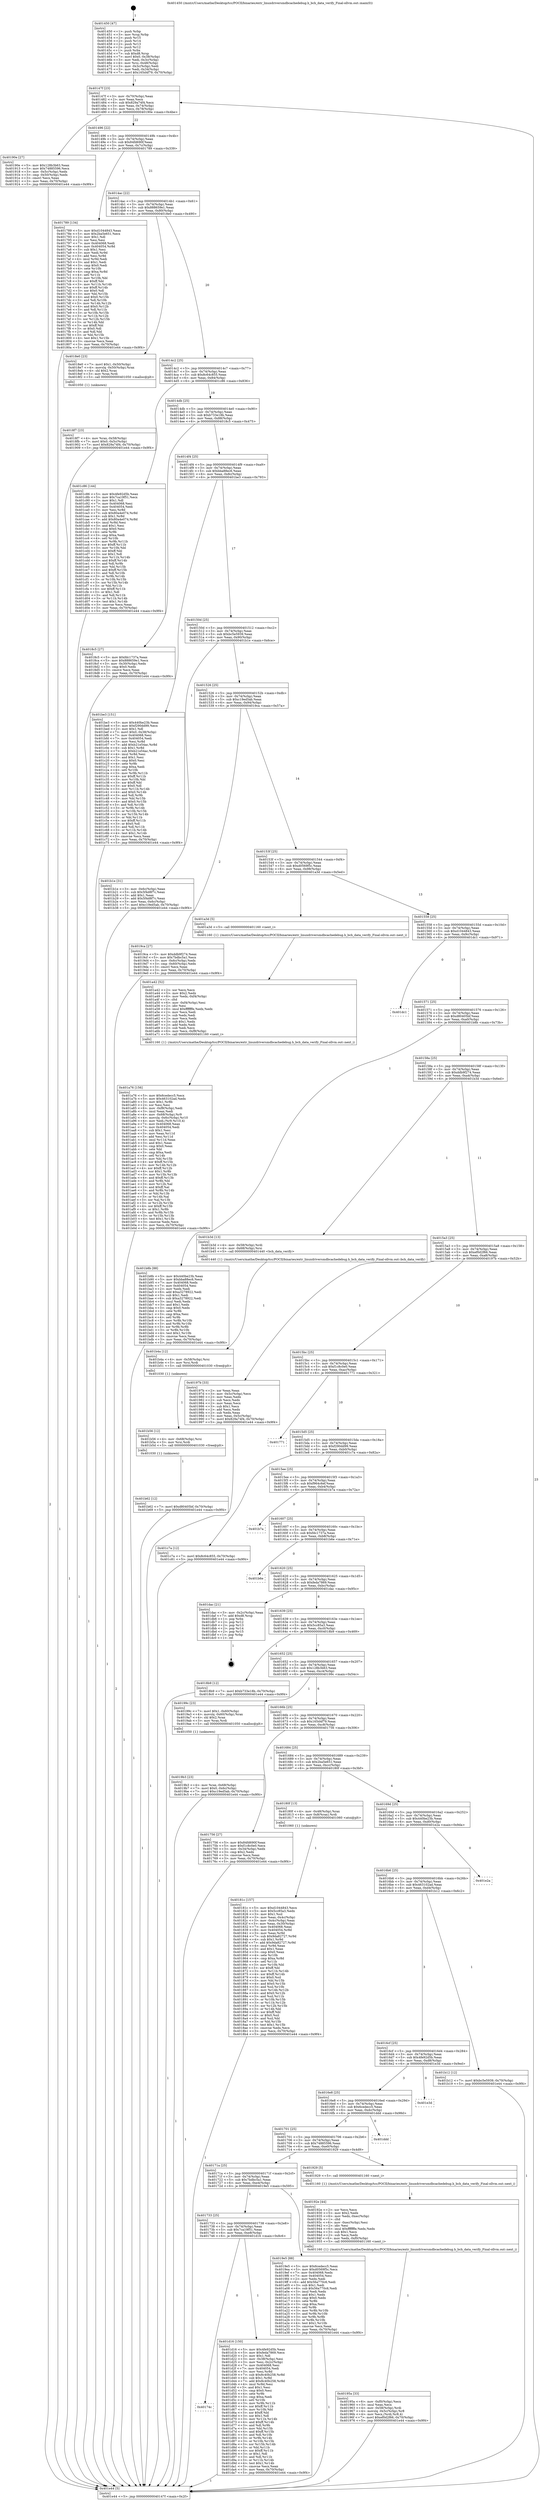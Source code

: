 digraph "0x401450" {
  label = "0x401450 (/mnt/c/Users/mathe/Desktop/tcc/POCII/binaries/extr_linuxdriversmdbcachedebug.h_bch_data_verify_Final-ollvm.out::main(0))"
  labelloc = "t"
  node[shape=record]

  Entry [label="",width=0.3,height=0.3,shape=circle,fillcolor=black,style=filled]
  "0x40147f" [label="{
     0x40147f [23]\l
     | [instrs]\l
     &nbsp;&nbsp;0x40147f \<+3\>: mov -0x70(%rbp),%eax\l
     &nbsp;&nbsp;0x401482 \<+2\>: mov %eax,%ecx\l
     &nbsp;&nbsp;0x401484 \<+6\>: sub $0x829a74f4,%ecx\l
     &nbsp;&nbsp;0x40148a \<+3\>: mov %eax,-0x74(%rbp)\l
     &nbsp;&nbsp;0x40148d \<+3\>: mov %ecx,-0x78(%rbp)\l
     &nbsp;&nbsp;0x401490 \<+6\>: je 000000000040190e \<main+0x4be\>\l
  }"]
  "0x40190e" [label="{
     0x40190e [27]\l
     | [instrs]\l
     &nbsp;&nbsp;0x40190e \<+5\>: mov $0x128b3b63,%eax\l
     &nbsp;&nbsp;0x401913 \<+5\>: mov $0x74885596,%ecx\l
     &nbsp;&nbsp;0x401918 \<+3\>: mov -0x5c(%rbp),%edx\l
     &nbsp;&nbsp;0x40191b \<+3\>: cmp -0x50(%rbp),%edx\l
     &nbsp;&nbsp;0x40191e \<+3\>: cmovl %ecx,%eax\l
     &nbsp;&nbsp;0x401921 \<+3\>: mov %eax,-0x70(%rbp)\l
     &nbsp;&nbsp;0x401924 \<+5\>: jmp 0000000000401e44 \<main+0x9f4\>\l
  }"]
  "0x401496" [label="{
     0x401496 [22]\l
     | [instrs]\l
     &nbsp;&nbsp;0x401496 \<+5\>: jmp 000000000040149b \<main+0x4b\>\l
     &nbsp;&nbsp;0x40149b \<+3\>: mov -0x74(%rbp),%eax\l
     &nbsp;&nbsp;0x40149e \<+5\>: sub $0x84fd690f,%eax\l
     &nbsp;&nbsp;0x4014a3 \<+3\>: mov %eax,-0x7c(%rbp)\l
     &nbsp;&nbsp;0x4014a6 \<+6\>: je 0000000000401789 \<main+0x339\>\l
  }"]
  Exit [label="",width=0.3,height=0.3,shape=circle,fillcolor=black,style=filled,peripheries=2]
  "0x401789" [label="{
     0x401789 [134]\l
     | [instrs]\l
     &nbsp;&nbsp;0x401789 \<+5\>: mov $0xd1044843,%eax\l
     &nbsp;&nbsp;0x40178e \<+5\>: mov $0x2ba5e651,%ecx\l
     &nbsp;&nbsp;0x401793 \<+2\>: mov $0x1,%dl\l
     &nbsp;&nbsp;0x401795 \<+2\>: xor %esi,%esi\l
     &nbsp;&nbsp;0x401797 \<+7\>: mov 0x404068,%edi\l
     &nbsp;&nbsp;0x40179e \<+8\>: mov 0x404054,%r8d\l
     &nbsp;&nbsp;0x4017a6 \<+3\>: sub $0x1,%esi\l
     &nbsp;&nbsp;0x4017a9 \<+3\>: mov %edi,%r9d\l
     &nbsp;&nbsp;0x4017ac \<+3\>: add %esi,%r9d\l
     &nbsp;&nbsp;0x4017af \<+4\>: imul %r9d,%edi\l
     &nbsp;&nbsp;0x4017b3 \<+3\>: and $0x1,%edi\l
     &nbsp;&nbsp;0x4017b6 \<+3\>: cmp $0x0,%edi\l
     &nbsp;&nbsp;0x4017b9 \<+4\>: sete %r10b\l
     &nbsp;&nbsp;0x4017bd \<+4\>: cmp $0xa,%r8d\l
     &nbsp;&nbsp;0x4017c1 \<+4\>: setl %r11b\l
     &nbsp;&nbsp;0x4017c5 \<+3\>: mov %r10b,%bl\l
     &nbsp;&nbsp;0x4017c8 \<+3\>: xor $0xff,%bl\l
     &nbsp;&nbsp;0x4017cb \<+3\>: mov %r11b,%r14b\l
     &nbsp;&nbsp;0x4017ce \<+4\>: xor $0xff,%r14b\l
     &nbsp;&nbsp;0x4017d2 \<+3\>: xor $0x0,%dl\l
     &nbsp;&nbsp;0x4017d5 \<+3\>: mov %bl,%r15b\l
     &nbsp;&nbsp;0x4017d8 \<+4\>: and $0x0,%r15b\l
     &nbsp;&nbsp;0x4017dc \<+3\>: and %dl,%r10b\l
     &nbsp;&nbsp;0x4017df \<+3\>: mov %r14b,%r12b\l
     &nbsp;&nbsp;0x4017e2 \<+4\>: and $0x0,%r12b\l
     &nbsp;&nbsp;0x4017e6 \<+3\>: and %dl,%r11b\l
     &nbsp;&nbsp;0x4017e9 \<+3\>: or %r10b,%r15b\l
     &nbsp;&nbsp;0x4017ec \<+3\>: or %r11b,%r12b\l
     &nbsp;&nbsp;0x4017ef \<+3\>: xor %r12b,%r15b\l
     &nbsp;&nbsp;0x4017f2 \<+3\>: or %r14b,%bl\l
     &nbsp;&nbsp;0x4017f5 \<+3\>: xor $0xff,%bl\l
     &nbsp;&nbsp;0x4017f8 \<+3\>: or $0x0,%dl\l
     &nbsp;&nbsp;0x4017fb \<+2\>: and %dl,%bl\l
     &nbsp;&nbsp;0x4017fd \<+3\>: or %bl,%r15b\l
     &nbsp;&nbsp;0x401800 \<+4\>: test $0x1,%r15b\l
     &nbsp;&nbsp;0x401804 \<+3\>: cmovne %ecx,%eax\l
     &nbsp;&nbsp;0x401807 \<+3\>: mov %eax,-0x70(%rbp)\l
     &nbsp;&nbsp;0x40180a \<+5\>: jmp 0000000000401e44 \<main+0x9f4\>\l
  }"]
  "0x4014ac" [label="{
     0x4014ac [22]\l
     | [instrs]\l
     &nbsp;&nbsp;0x4014ac \<+5\>: jmp 00000000004014b1 \<main+0x61\>\l
     &nbsp;&nbsp;0x4014b1 \<+3\>: mov -0x74(%rbp),%eax\l
     &nbsp;&nbsp;0x4014b4 \<+5\>: sub $0x888659e1,%eax\l
     &nbsp;&nbsp;0x4014b9 \<+3\>: mov %eax,-0x80(%rbp)\l
     &nbsp;&nbsp;0x4014bc \<+6\>: je 00000000004018e0 \<main+0x490\>\l
  }"]
  "0x40174c" [label="{
     0x40174c\l
  }", style=dashed]
  "0x4018e0" [label="{
     0x4018e0 [23]\l
     | [instrs]\l
     &nbsp;&nbsp;0x4018e0 \<+7\>: movl $0x1,-0x50(%rbp)\l
     &nbsp;&nbsp;0x4018e7 \<+4\>: movslq -0x50(%rbp),%rax\l
     &nbsp;&nbsp;0x4018eb \<+4\>: shl $0x2,%rax\l
     &nbsp;&nbsp;0x4018ef \<+3\>: mov %rax,%rdi\l
     &nbsp;&nbsp;0x4018f2 \<+5\>: call 0000000000401050 \<malloc@plt\>\l
     | [calls]\l
     &nbsp;&nbsp;0x401050 \{1\} (unknown)\l
  }"]
  "0x4014c2" [label="{
     0x4014c2 [25]\l
     | [instrs]\l
     &nbsp;&nbsp;0x4014c2 \<+5\>: jmp 00000000004014c7 \<main+0x77\>\l
     &nbsp;&nbsp;0x4014c7 \<+3\>: mov -0x74(%rbp),%eax\l
     &nbsp;&nbsp;0x4014ca \<+5\>: sub $0x8c64c855,%eax\l
     &nbsp;&nbsp;0x4014cf \<+6\>: mov %eax,-0x84(%rbp)\l
     &nbsp;&nbsp;0x4014d5 \<+6\>: je 0000000000401c86 \<main+0x836\>\l
  }"]
  "0x401d16" [label="{
     0x401d16 [150]\l
     | [instrs]\l
     &nbsp;&nbsp;0x401d16 \<+5\>: mov $0x4fe92d5b,%eax\l
     &nbsp;&nbsp;0x401d1b \<+5\>: mov $0xfeda7869,%ecx\l
     &nbsp;&nbsp;0x401d20 \<+2\>: mov $0x1,%dl\l
     &nbsp;&nbsp;0x401d22 \<+3\>: mov -0x38(%rbp),%esi\l
     &nbsp;&nbsp;0x401d25 \<+3\>: mov %esi,-0x2c(%rbp)\l
     &nbsp;&nbsp;0x401d28 \<+7\>: mov 0x404068,%esi\l
     &nbsp;&nbsp;0x401d2f \<+7\>: mov 0x404054,%edi\l
     &nbsp;&nbsp;0x401d36 \<+3\>: mov %esi,%r8d\l
     &nbsp;&nbsp;0x401d39 \<+7\>: sub $0x8c40b258,%r8d\l
     &nbsp;&nbsp;0x401d40 \<+4\>: sub $0x1,%r8d\l
     &nbsp;&nbsp;0x401d44 \<+7\>: add $0x8c40b258,%r8d\l
     &nbsp;&nbsp;0x401d4b \<+4\>: imul %r8d,%esi\l
     &nbsp;&nbsp;0x401d4f \<+3\>: and $0x1,%esi\l
     &nbsp;&nbsp;0x401d52 \<+3\>: cmp $0x0,%esi\l
     &nbsp;&nbsp;0x401d55 \<+4\>: sete %r9b\l
     &nbsp;&nbsp;0x401d59 \<+3\>: cmp $0xa,%edi\l
     &nbsp;&nbsp;0x401d5c \<+4\>: setl %r10b\l
     &nbsp;&nbsp;0x401d60 \<+3\>: mov %r9b,%r11b\l
     &nbsp;&nbsp;0x401d63 \<+4\>: xor $0xff,%r11b\l
     &nbsp;&nbsp;0x401d67 \<+3\>: mov %r10b,%bl\l
     &nbsp;&nbsp;0x401d6a \<+3\>: xor $0xff,%bl\l
     &nbsp;&nbsp;0x401d6d \<+3\>: xor $0x1,%dl\l
     &nbsp;&nbsp;0x401d70 \<+3\>: mov %r11b,%r14b\l
     &nbsp;&nbsp;0x401d73 \<+4\>: and $0xff,%r14b\l
     &nbsp;&nbsp;0x401d77 \<+3\>: and %dl,%r9b\l
     &nbsp;&nbsp;0x401d7a \<+3\>: mov %bl,%r15b\l
     &nbsp;&nbsp;0x401d7d \<+4\>: and $0xff,%r15b\l
     &nbsp;&nbsp;0x401d81 \<+3\>: and %dl,%r10b\l
     &nbsp;&nbsp;0x401d84 \<+3\>: or %r9b,%r14b\l
     &nbsp;&nbsp;0x401d87 \<+3\>: or %r10b,%r15b\l
     &nbsp;&nbsp;0x401d8a \<+3\>: xor %r15b,%r14b\l
     &nbsp;&nbsp;0x401d8d \<+3\>: or %bl,%r11b\l
     &nbsp;&nbsp;0x401d90 \<+4\>: xor $0xff,%r11b\l
     &nbsp;&nbsp;0x401d94 \<+3\>: or $0x1,%dl\l
     &nbsp;&nbsp;0x401d97 \<+3\>: and %dl,%r11b\l
     &nbsp;&nbsp;0x401d9a \<+3\>: or %r11b,%r14b\l
     &nbsp;&nbsp;0x401d9d \<+4\>: test $0x1,%r14b\l
     &nbsp;&nbsp;0x401da1 \<+3\>: cmovne %ecx,%eax\l
     &nbsp;&nbsp;0x401da4 \<+3\>: mov %eax,-0x70(%rbp)\l
     &nbsp;&nbsp;0x401da7 \<+5\>: jmp 0000000000401e44 \<main+0x9f4\>\l
  }"]
  "0x401c86" [label="{
     0x401c86 [144]\l
     | [instrs]\l
     &nbsp;&nbsp;0x401c86 \<+5\>: mov $0x4fe92d5b,%eax\l
     &nbsp;&nbsp;0x401c8b \<+5\>: mov $0x7ca19f51,%ecx\l
     &nbsp;&nbsp;0x401c90 \<+2\>: mov $0x1,%dl\l
     &nbsp;&nbsp;0x401c92 \<+7\>: mov 0x404068,%esi\l
     &nbsp;&nbsp;0x401c99 \<+7\>: mov 0x404054,%edi\l
     &nbsp;&nbsp;0x401ca0 \<+3\>: mov %esi,%r8d\l
     &nbsp;&nbsp;0x401ca3 \<+7\>: sub $0x80a4e074,%r8d\l
     &nbsp;&nbsp;0x401caa \<+4\>: sub $0x1,%r8d\l
     &nbsp;&nbsp;0x401cae \<+7\>: add $0x80a4e074,%r8d\l
     &nbsp;&nbsp;0x401cb5 \<+4\>: imul %r8d,%esi\l
     &nbsp;&nbsp;0x401cb9 \<+3\>: and $0x1,%esi\l
     &nbsp;&nbsp;0x401cbc \<+3\>: cmp $0x0,%esi\l
     &nbsp;&nbsp;0x401cbf \<+4\>: sete %r9b\l
     &nbsp;&nbsp;0x401cc3 \<+3\>: cmp $0xa,%edi\l
     &nbsp;&nbsp;0x401cc6 \<+4\>: setl %r10b\l
     &nbsp;&nbsp;0x401cca \<+3\>: mov %r9b,%r11b\l
     &nbsp;&nbsp;0x401ccd \<+4\>: xor $0xff,%r11b\l
     &nbsp;&nbsp;0x401cd1 \<+3\>: mov %r10b,%bl\l
     &nbsp;&nbsp;0x401cd4 \<+3\>: xor $0xff,%bl\l
     &nbsp;&nbsp;0x401cd7 \<+3\>: xor $0x1,%dl\l
     &nbsp;&nbsp;0x401cda \<+3\>: mov %r11b,%r14b\l
     &nbsp;&nbsp;0x401cdd \<+4\>: and $0xff,%r14b\l
     &nbsp;&nbsp;0x401ce1 \<+3\>: and %dl,%r9b\l
     &nbsp;&nbsp;0x401ce4 \<+3\>: mov %bl,%r15b\l
     &nbsp;&nbsp;0x401ce7 \<+4\>: and $0xff,%r15b\l
     &nbsp;&nbsp;0x401ceb \<+3\>: and %dl,%r10b\l
     &nbsp;&nbsp;0x401cee \<+3\>: or %r9b,%r14b\l
     &nbsp;&nbsp;0x401cf1 \<+3\>: or %r10b,%r15b\l
     &nbsp;&nbsp;0x401cf4 \<+3\>: xor %r15b,%r14b\l
     &nbsp;&nbsp;0x401cf7 \<+3\>: or %bl,%r11b\l
     &nbsp;&nbsp;0x401cfa \<+4\>: xor $0xff,%r11b\l
     &nbsp;&nbsp;0x401cfe \<+3\>: or $0x1,%dl\l
     &nbsp;&nbsp;0x401d01 \<+3\>: and %dl,%r11b\l
     &nbsp;&nbsp;0x401d04 \<+3\>: or %r11b,%r14b\l
     &nbsp;&nbsp;0x401d07 \<+4\>: test $0x1,%r14b\l
     &nbsp;&nbsp;0x401d0b \<+3\>: cmovne %ecx,%eax\l
     &nbsp;&nbsp;0x401d0e \<+3\>: mov %eax,-0x70(%rbp)\l
     &nbsp;&nbsp;0x401d11 \<+5\>: jmp 0000000000401e44 \<main+0x9f4\>\l
  }"]
  "0x4014db" [label="{
     0x4014db [25]\l
     | [instrs]\l
     &nbsp;&nbsp;0x4014db \<+5\>: jmp 00000000004014e0 \<main+0x90\>\l
     &nbsp;&nbsp;0x4014e0 \<+3\>: mov -0x74(%rbp),%eax\l
     &nbsp;&nbsp;0x4014e3 \<+5\>: sub $0xb733e18b,%eax\l
     &nbsp;&nbsp;0x4014e8 \<+6\>: mov %eax,-0x88(%rbp)\l
     &nbsp;&nbsp;0x4014ee \<+6\>: je 00000000004018c5 \<main+0x475\>\l
  }"]
  "0x401b62" [label="{
     0x401b62 [12]\l
     | [instrs]\l
     &nbsp;&nbsp;0x401b62 \<+7\>: movl $0xd80405bf,-0x70(%rbp)\l
     &nbsp;&nbsp;0x401b69 \<+5\>: jmp 0000000000401e44 \<main+0x9f4\>\l
  }"]
  "0x4018c5" [label="{
     0x4018c5 [27]\l
     | [instrs]\l
     &nbsp;&nbsp;0x4018c5 \<+5\>: mov $0xfdc1737a,%eax\l
     &nbsp;&nbsp;0x4018ca \<+5\>: mov $0x888659e1,%ecx\l
     &nbsp;&nbsp;0x4018cf \<+3\>: mov -0x30(%rbp),%edx\l
     &nbsp;&nbsp;0x4018d2 \<+3\>: cmp $0x0,%edx\l
     &nbsp;&nbsp;0x4018d5 \<+3\>: cmove %ecx,%eax\l
     &nbsp;&nbsp;0x4018d8 \<+3\>: mov %eax,-0x70(%rbp)\l
     &nbsp;&nbsp;0x4018db \<+5\>: jmp 0000000000401e44 \<main+0x9f4\>\l
  }"]
  "0x4014f4" [label="{
     0x4014f4 [25]\l
     | [instrs]\l
     &nbsp;&nbsp;0x4014f4 \<+5\>: jmp 00000000004014f9 \<main+0xa9\>\l
     &nbsp;&nbsp;0x4014f9 \<+3\>: mov -0x74(%rbp),%eax\l
     &nbsp;&nbsp;0x4014fc \<+5\>: sub $0xbba88ec6,%eax\l
     &nbsp;&nbsp;0x401501 \<+6\>: mov %eax,-0x8c(%rbp)\l
     &nbsp;&nbsp;0x401507 \<+6\>: je 0000000000401be3 \<main+0x793\>\l
  }"]
  "0x401b56" [label="{
     0x401b56 [12]\l
     | [instrs]\l
     &nbsp;&nbsp;0x401b56 \<+4\>: mov -0x68(%rbp),%rsi\l
     &nbsp;&nbsp;0x401b5a \<+3\>: mov %rsi,%rdi\l
     &nbsp;&nbsp;0x401b5d \<+5\>: call 0000000000401030 \<free@plt\>\l
     | [calls]\l
     &nbsp;&nbsp;0x401030 \{1\} (unknown)\l
  }"]
  "0x401be3" [label="{
     0x401be3 [151]\l
     | [instrs]\l
     &nbsp;&nbsp;0x401be3 \<+5\>: mov $0x440be23b,%eax\l
     &nbsp;&nbsp;0x401be8 \<+5\>: mov $0xf290dd99,%ecx\l
     &nbsp;&nbsp;0x401bed \<+2\>: mov $0x1,%dl\l
     &nbsp;&nbsp;0x401bef \<+7\>: movl $0x0,-0x38(%rbp)\l
     &nbsp;&nbsp;0x401bf6 \<+7\>: mov 0x404068,%esi\l
     &nbsp;&nbsp;0x401bfd \<+7\>: mov 0x404054,%edi\l
     &nbsp;&nbsp;0x401c04 \<+3\>: mov %esi,%r8d\l
     &nbsp;&nbsp;0x401c07 \<+7\>: add $0xb21e54ac,%r8d\l
     &nbsp;&nbsp;0x401c0e \<+4\>: sub $0x1,%r8d\l
     &nbsp;&nbsp;0x401c12 \<+7\>: sub $0xb21e54ac,%r8d\l
     &nbsp;&nbsp;0x401c19 \<+4\>: imul %r8d,%esi\l
     &nbsp;&nbsp;0x401c1d \<+3\>: and $0x1,%esi\l
     &nbsp;&nbsp;0x401c20 \<+3\>: cmp $0x0,%esi\l
     &nbsp;&nbsp;0x401c23 \<+4\>: sete %r9b\l
     &nbsp;&nbsp;0x401c27 \<+3\>: cmp $0xa,%edi\l
     &nbsp;&nbsp;0x401c2a \<+4\>: setl %r10b\l
     &nbsp;&nbsp;0x401c2e \<+3\>: mov %r9b,%r11b\l
     &nbsp;&nbsp;0x401c31 \<+4\>: xor $0xff,%r11b\l
     &nbsp;&nbsp;0x401c35 \<+3\>: mov %r10b,%bl\l
     &nbsp;&nbsp;0x401c38 \<+3\>: xor $0xff,%bl\l
     &nbsp;&nbsp;0x401c3b \<+3\>: xor $0x0,%dl\l
     &nbsp;&nbsp;0x401c3e \<+3\>: mov %r11b,%r14b\l
     &nbsp;&nbsp;0x401c41 \<+4\>: and $0x0,%r14b\l
     &nbsp;&nbsp;0x401c45 \<+3\>: and %dl,%r9b\l
     &nbsp;&nbsp;0x401c48 \<+3\>: mov %bl,%r15b\l
     &nbsp;&nbsp;0x401c4b \<+4\>: and $0x0,%r15b\l
     &nbsp;&nbsp;0x401c4f \<+3\>: and %dl,%r10b\l
     &nbsp;&nbsp;0x401c52 \<+3\>: or %r9b,%r14b\l
     &nbsp;&nbsp;0x401c55 \<+3\>: or %r10b,%r15b\l
     &nbsp;&nbsp;0x401c58 \<+3\>: xor %r15b,%r14b\l
     &nbsp;&nbsp;0x401c5b \<+3\>: or %bl,%r11b\l
     &nbsp;&nbsp;0x401c5e \<+4\>: xor $0xff,%r11b\l
     &nbsp;&nbsp;0x401c62 \<+3\>: or $0x0,%dl\l
     &nbsp;&nbsp;0x401c65 \<+3\>: and %dl,%r11b\l
     &nbsp;&nbsp;0x401c68 \<+3\>: or %r11b,%r14b\l
     &nbsp;&nbsp;0x401c6b \<+4\>: test $0x1,%r14b\l
     &nbsp;&nbsp;0x401c6f \<+3\>: cmovne %ecx,%eax\l
     &nbsp;&nbsp;0x401c72 \<+3\>: mov %eax,-0x70(%rbp)\l
     &nbsp;&nbsp;0x401c75 \<+5\>: jmp 0000000000401e44 \<main+0x9f4\>\l
  }"]
  "0x40150d" [label="{
     0x40150d [25]\l
     | [instrs]\l
     &nbsp;&nbsp;0x40150d \<+5\>: jmp 0000000000401512 \<main+0xc2\>\l
     &nbsp;&nbsp;0x401512 \<+3\>: mov -0x74(%rbp),%eax\l
     &nbsp;&nbsp;0x401515 \<+5\>: sub $0xbc5e5939,%eax\l
     &nbsp;&nbsp;0x40151a \<+6\>: mov %eax,-0x90(%rbp)\l
     &nbsp;&nbsp;0x401520 \<+6\>: je 0000000000401b1e \<main+0x6ce\>\l
  }"]
  "0x401b4a" [label="{
     0x401b4a [12]\l
     | [instrs]\l
     &nbsp;&nbsp;0x401b4a \<+4\>: mov -0x58(%rbp),%rsi\l
     &nbsp;&nbsp;0x401b4e \<+3\>: mov %rsi,%rdi\l
     &nbsp;&nbsp;0x401b51 \<+5\>: call 0000000000401030 \<free@plt\>\l
     | [calls]\l
     &nbsp;&nbsp;0x401030 \{1\} (unknown)\l
  }"]
  "0x401b1e" [label="{
     0x401b1e [31]\l
     | [instrs]\l
     &nbsp;&nbsp;0x401b1e \<+3\>: mov -0x6c(%rbp),%eax\l
     &nbsp;&nbsp;0x401b21 \<+5\>: sub $0x5f4d8f7c,%eax\l
     &nbsp;&nbsp;0x401b26 \<+3\>: add $0x1,%eax\l
     &nbsp;&nbsp;0x401b29 \<+5\>: add $0x5f4d8f7c,%eax\l
     &nbsp;&nbsp;0x401b2e \<+3\>: mov %eax,-0x6c(%rbp)\l
     &nbsp;&nbsp;0x401b31 \<+7\>: movl $0xc19ed5ab,-0x70(%rbp)\l
     &nbsp;&nbsp;0x401b38 \<+5\>: jmp 0000000000401e44 \<main+0x9f4\>\l
  }"]
  "0x401526" [label="{
     0x401526 [25]\l
     | [instrs]\l
     &nbsp;&nbsp;0x401526 \<+5\>: jmp 000000000040152b \<main+0xdb\>\l
     &nbsp;&nbsp;0x40152b \<+3\>: mov -0x74(%rbp),%eax\l
     &nbsp;&nbsp;0x40152e \<+5\>: sub $0xc19ed5ab,%eax\l
     &nbsp;&nbsp;0x401533 \<+6\>: mov %eax,-0x94(%rbp)\l
     &nbsp;&nbsp;0x401539 \<+6\>: je 00000000004019ca \<main+0x57a\>\l
  }"]
  "0x401a76" [label="{
     0x401a76 [156]\l
     | [instrs]\l
     &nbsp;&nbsp;0x401a76 \<+5\>: mov $0x6cedecc5,%ecx\l
     &nbsp;&nbsp;0x401a7b \<+5\>: mov $0x463102ad,%edx\l
     &nbsp;&nbsp;0x401a80 \<+3\>: mov $0x1,%r8b\l
     &nbsp;&nbsp;0x401a83 \<+2\>: xor %esi,%esi\l
     &nbsp;&nbsp;0x401a85 \<+6\>: mov -0xf8(%rbp),%edi\l
     &nbsp;&nbsp;0x401a8b \<+3\>: imul %eax,%edi\l
     &nbsp;&nbsp;0x401a8e \<+4\>: mov -0x68(%rbp),%r9\l
     &nbsp;&nbsp;0x401a92 \<+4\>: movslq -0x6c(%rbp),%r10\l
     &nbsp;&nbsp;0x401a96 \<+4\>: mov %edi,(%r9,%r10,4)\l
     &nbsp;&nbsp;0x401a9a \<+7\>: mov 0x404068,%eax\l
     &nbsp;&nbsp;0x401aa1 \<+7\>: mov 0x404054,%edi\l
     &nbsp;&nbsp;0x401aa8 \<+3\>: sub $0x1,%esi\l
     &nbsp;&nbsp;0x401aab \<+3\>: mov %eax,%r11d\l
     &nbsp;&nbsp;0x401aae \<+3\>: add %esi,%r11d\l
     &nbsp;&nbsp;0x401ab1 \<+4\>: imul %r11d,%eax\l
     &nbsp;&nbsp;0x401ab5 \<+3\>: and $0x1,%eax\l
     &nbsp;&nbsp;0x401ab8 \<+3\>: cmp $0x0,%eax\l
     &nbsp;&nbsp;0x401abb \<+3\>: sete %bl\l
     &nbsp;&nbsp;0x401abe \<+3\>: cmp $0xa,%edi\l
     &nbsp;&nbsp;0x401ac1 \<+4\>: setl %r14b\l
     &nbsp;&nbsp;0x401ac5 \<+3\>: mov %bl,%r15b\l
     &nbsp;&nbsp;0x401ac8 \<+4\>: xor $0xff,%r15b\l
     &nbsp;&nbsp;0x401acc \<+3\>: mov %r14b,%r12b\l
     &nbsp;&nbsp;0x401acf \<+4\>: xor $0xff,%r12b\l
     &nbsp;&nbsp;0x401ad3 \<+4\>: xor $0x1,%r8b\l
     &nbsp;&nbsp;0x401ad7 \<+3\>: mov %r15b,%r13b\l
     &nbsp;&nbsp;0x401ada \<+4\>: and $0xff,%r13b\l
     &nbsp;&nbsp;0x401ade \<+3\>: and %r8b,%bl\l
     &nbsp;&nbsp;0x401ae1 \<+3\>: mov %r12b,%al\l
     &nbsp;&nbsp;0x401ae4 \<+2\>: and $0xff,%al\l
     &nbsp;&nbsp;0x401ae6 \<+3\>: and %r8b,%r14b\l
     &nbsp;&nbsp;0x401ae9 \<+3\>: or %bl,%r13b\l
     &nbsp;&nbsp;0x401aec \<+3\>: or %r14b,%al\l
     &nbsp;&nbsp;0x401aef \<+3\>: xor %al,%r13b\l
     &nbsp;&nbsp;0x401af2 \<+3\>: or %r12b,%r15b\l
     &nbsp;&nbsp;0x401af5 \<+4\>: xor $0xff,%r15b\l
     &nbsp;&nbsp;0x401af9 \<+4\>: or $0x1,%r8b\l
     &nbsp;&nbsp;0x401afd \<+3\>: and %r8b,%r15b\l
     &nbsp;&nbsp;0x401b00 \<+3\>: or %r15b,%r13b\l
     &nbsp;&nbsp;0x401b03 \<+4\>: test $0x1,%r13b\l
     &nbsp;&nbsp;0x401b07 \<+3\>: cmovne %edx,%ecx\l
     &nbsp;&nbsp;0x401b0a \<+3\>: mov %ecx,-0x70(%rbp)\l
     &nbsp;&nbsp;0x401b0d \<+5\>: jmp 0000000000401e44 \<main+0x9f4\>\l
  }"]
  "0x4019ca" [label="{
     0x4019ca [27]\l
     | [instrs]\l
     &nbsp;&nbsp;0x4019ca \<+5\>: mov $0xddb9f274,%eax\l
     &nbsp;&nbsp;0x4019cf \<+5\>: mov $0x7bdbc5a1,%ecx\l
     &nbsp;&nbsp;0x4019d4 \<+3\>: mov -0x6c(%rbp),%edx\l
     &nbsp;&nbsp;0x4019d7 \<+3\>: cmp -0x60(%rbp),%edx\l
     &nbsp;&nbsp;0x4019da \<+3\>: cmovl %ecx,%eax\l
     &nbsp;&nbsp;0x4019dd \<+3\>: mov %eax,-0x70(%rbp)\l
     &nbsp;&nbsp;0x4019e0 \<+5\>: jmp 0000000000401e44 \<main+0x9f4\>\l
  }"]
  "0x40153f" [label="{
     0x40153f [25]\l
     | [instrs]\l
     &nbsp;&nbsp;0x40153f \<+5\>: jmp 0000000000401544 \<main+0xf4\>\l
     &nbsp;&nbsp;0x401544 \<+3\>: mov -0x74(%rbp),%eax\l
     &nbsp;&nbsp;0x401547 \<+5\>: sub $0xd0569f5c,%eax\l
     &nbsp;&nbsp;0x40154c \<+6\>: mov %eax,-0x98(%rbp)\l
     &nbsp;&nbsp;0x401552 \<+6\>: je 0000000000401a3d \<main+0x5ed\>\l
  }"]
  "0x401a42" [label="{
     0x401a42 [52]\l
     | [instrs]\l
     &nbsp;&nbsp;0x401a42 \<+2\>: xor %ecx,%ecx\l
     &nbsp;&nbsp;0x401a44 \<+5\>: mov $0x2,%edx\l
     &nbsp;&nbsp;0x401a49 \<+6\>: mov %edx,-0xf4(%rbp)\l
     &nbsp;&nbsp;0x401a4f \<+1\>: cltd\l
     &nbsp;&nbsp;0x401a50 \<+6\>: mov -0xf4(%rbp),%esi\l
     &nbsp;&nbsp;0x401a56 \<+2\>: idiv %esi\l
     &nbsp;&nbsp;0x401a58 \<+6\>: imul $0xfffffffe,%edx,%edx\l
     &nbsp;&nbsp;0x401a5e \<+2\>: mov %ecx,%edi\l
     &nbsp;&nbsp;0x401a60 \<+2\>: sub %edx,%edi\l
     &nbsp;&nbsp;0x401a62 \<+2\>: mov %ecx,%edx\l
     &nbsp;&nbsp;0x401a64 \<+3\>: sub $0x1,%edx\l
     &nbsp;&nbsp;0x401a67 \<+2\>: add %edx,%edi\l
     &nbsp;&nbsp;0x401a69 \<+2\>: sub %edi,%ecx\l
     &nbsp;&nbsp;0x401a6b \<+6\>: mov %ecx,-0xf8(%rbp)\l
     &nbsp;&nbsp;0x401a71 \<+5\>: call 0000000000401160 \<next_i\>\l
     | [calls]\l
     &nbsp;&nbsp;0x401160 \{1\} (/mnt/c/Users/mathe/Desktop/tcc/POCII/binaries/extr_linuxdriversmdbcachedebug.h_bch_data_verify_Final-ollvm.out::next_i)\l
  }"]
  "0x401a3d" [label="{
     0x401a3d [5]\l
     | [instrs]\l
     &nbsp;&nbsp;0x401a3d \<+5\>: call 0000000000401160 \<next_i\>\l
     | [calls]\l
     &nbsp;&nbsp;0x401160 \{1\} (/mnt/c/Users/mathe/Desktop/tcc/POCII/binaries/extr_linuxdriversmdbcachedebug.h_bch_data_verify_Final-ollvm.out::next_i)\l
  }"]
  "0x401558" [label="{
     0x401558 [25]\l
     | [instrs]\l
     &nbsp;&nbsp;0x401558 \<+5\>: jmp 000000000040155d \<main+0x10d\>\l
     &nbsp;&nbsp;0x40155d \<+3\>: mov -0x74(%rbp),%eax\l
     &nbsp;&nbsp;0x401560 \<+5\>: sub $0xd1044843,%eax\l
     &nbsp;&nbsp;0x401565 \<+6\>: mov %eax,-0x9c(%rbp)\l
     &nbsp;&nbsp;0x40156b \<+6\>: je 0000000000401dc1 \<main+0x971\>\l
  }"]
  "0x401733" [label="{
     0x401733 [25]\l
     | [instrs]\l
     &nbsp;&nbsp;0x401733 \<+5\>: jmp 0000000000401738 \<main+0x2e8\>\l
     &nbsp;&nbsp;0x401738 \<+3\>: mov -0x74(%rbp),%eax\l
     &nbsp;&nbsp;0x40173b \<+5\>: sub $0x7ca19f51,%eax\l
     &nbsp;&nbsp;0x401740 \<+6\>: mov %eax,-0xe8(%rbp)\l
     &nbsp;&nbsp;0x401746 \<+6\>: je 0000000000401d16 \<main+0x8c6\>\l
  }"]
  "0x401dc1" [label="{
     0x401dc1\l
  }", style=dashed]
  "0x401571" [label="{
     0x401571 [25]\l
     | [instrs]\l
     &nbsp;&nbsp;0x401571 \<+5\>: jmp 0000000000401576 \<main+0x126\>\l
     &nbsp;&nbsp;0x401576 \<+3\>: mov -0x74(%rbp),%eax\l
     &nbsp;&nbsp;0x401579 \<+5\>: sub $0xd80405bf,%eax\l
     &nbsp;&nbsp;0x40157e \<+6\>: mov %eax,-0xa0(%rbp)\l
     &nbsp;&nbsp;0x401584 \<+6\>: je 0000000000401b8b \<main+0x73b\>\l
  }"]
  "0x4019e5" [label="{
     0x4019e5 [88]\l
     | [instrs]\l
     &nbsp;&nbsp;0x4019e5 \<+5\>: mov $0x6cedecc5,%eax\l
     &nbsp;&nbsp;0x4019ea \<+5\>: mov $0xd0569f5c,%ecx\l
     &nbsp;&nbsp;0x4019ef \<+7\>: mov 0x404068,%edx\l
     &nbsp;&nbsp;0x4019f6 \<+7\>: mov 0x404054,%esi\l
     &nbsp;&nbsp;0x4019fd \<+2\>: mov %edx,%edi\l
     &nbsp;&nbsp;0x4019ff \<+6\>: add $0x56a770c6,%edi\l
     &nbsp;&nbsp;0x401a05 \<+3\>: sub $0x1,%edi\l
     &nbsp;&nbsp;0x401a08 \<+6\>: sub $0x56a770c6,%edi\l
     &nbsp;&nbsp;0x401a0e \<+3\>: imul %edi,%edx\l
     &nbsp;&nbsp;0x401a11 \<+3\>: and $0x1,%edx\l
     &nbsp;&nbsp;0x401a14 \<+3\>: cmp $0x0,%edx\l
     &nbsp;&nbsp;0x401a17 \<+4\>: sete %r8b\l
     &nbsp;&nbsp;0x401a1b \<+3\>: cmp $0xa,%esi\l
     &nbsp;&nbsp;0x401a1e \<+4\>: setl %r9b\l
     &nbsp;&nbsp;0x401a22 \<+3\>: mov %r8b,%r10b\l
     &nbsp;&nbsp;0x401a25 \<+3\>: and %r9b,%r10b\l
     &nbsp;&nbsp;0x401a28 \<+3\>: xor %r9b,%r8b\l
     &nbsp;&nbsp;0x401a2b \<+3\>: or %r8b,%r10b\l
     &nbsp;&nbsp;0x401a2e \<+4\>: test $0x1,%r10b\l
     &nbsp;&nbsp;0x401a32 \<+3\>: cmovne %ecx,%eax\l
     &nbsp;&nbsp;0x401a35 \<+3\>: mov %eax,-0x70(%rbp)\l
     &nbsp;&nbsp;0x401a38 \<+5\>: jmp 0000000000401e44 \<main+0x9f4\>\l
  }"]
  "0x401b8b" [label="{
     0x401b8b [88]\l
     | [instrs]\l
     &nbsp;&nbsp;0x401b8b \<+5\>: mov $0x440be23b,%eax\l
     &nbsp;&nbsp;0x401b90 \<+5\>: mov $0xbba88ec6,%ecx\l
     &nbsp;&nbsp;0x401b95 \<+7\>: mov 0x404068,%edx\l
     &nbsp;&nbsp;0x401b9c \<+7\>: mov 0x404054,%esi\l
     &nbsp;&nbsp;0x401ba3 \<+2\>: mov %edx,%edi\l
     &nbsp;&nbsp;0x401ba5 \<+6\>: add $0xa3278922,%edi\l
     &nbsp;&nbsp;0x401bab \<+3\>: sub $0x1,%edi\l
     &nbsp;&nbsp;0x401bae \<+6\>: sub $0xa3278922,%edi\l
     &nbsp;&nbsp;0x401bb4 \<+3\>: imul %edi,%edx\l
     &nbsp;&nbsp;0x401bb7 \<+3\>: and $0x1,%edx\l
     &nbsp;&nbsp;0x401bba \<+3\>: cmp $0x0,%edx\l
     &nbsp;&nbsp;0x401bbd \<+4\>: sete %r8b\l
     &nbsp;&nbsp;0x401bc1 \<+3\>: cmp $0xa,%esi\l
     &nbsp;&nbsp;0x401bc4 \<+4\>: setl %r9b\l
     &nbsp;&nbsp;0x401bc8 \<+3\>: mov %r8b,%r10b\l
     &nbsp;&nbsp;0x401bcb \<+3\>: and %r9b,%r10b\l
     &nbsp;&nbsp;0x401bce \<+3\>: xor %r9b,%r8b\l
     &nbsp;&nbsp;0x401bd1 \<+3\>: or %r8b,%r10b\l
     &nbsp;&nbsp;0x401bd4 \<+4\>: test $0x1,%r10b\l
     &nbsp;&nbsp;0x401bd8 \<+3\>: cmovne %ecx,%eax\l
     &nbsp;&nbsp;0x401bdb \<+3\>: mov %eax,-0x70(%rbp)\l
     &nbsp;&nbsp;0x401bde \<+5\>: jmp 0000000000401e44 \<main+0x9f4\>\l
  }"]
  "0x40158a" [label="{
     0x40158a [25]\l
     | [instrs]\l
     &nbsp;&nbsp;0x40158a \<+5\>: jmp 000000000040158f \<main+0x13f\>\l
     &nbsp;&nbsp;0x40158f \<+3\>: mov -0x74(%rbp),%eax\l
     &nbsp;&nbsp;0x401592 \<+5\>: sub $0xddb9f274,%eax\l
     &nbsp;&nbsp;0x401597 \<+6\>: mov %eax,-0xa4(%rbp)\l
     &nbsp;&nbsp;0x40159d \<+6\>: je 0000000000401b3d \<main+0x6ed\>\l
  }"]
  "0x4019b3" [label="{
     0x4019b3 [23]\l
     | [instrs]\l
     &nbsp;&nbsp;0x4019b3 \<+4\>: mov %rax,-0x68(%rbp)\l
     &nbsp;&nbsp;0x4019b7 \<+7\>: movl $0x0,-0x6c(%rbp)\l
     &nbsp;&nbsp;0x4019be \<+7\>: movl $0xc19ed5ab,-0x70(%rbp)\l
     &nbsp;&nbsp;0x4019c5 \<+5\>: jmp 0000000000401e44 \<main+0x9f4\>\l
  }"]
  "0x401b3d" [label="{
     0x401b3d [13]\l
     | [instrs]\l
     &nbsp;&nbsp;0x401b3d \<+4\>: mov -0x58(%rbp),%rdi\l
     &nbsp;&nbsp;0x401b41 \<+4\>: mov -0x68(%rbp),%rsi\l
     &nbsp;&nbsp;0x401b45 \<+5\>: call 0000000000401440 \<bch_data_verify\>\l
     | [calls]\l
     &nbsp;&nbsp;0x401440 \{1\} (/mnt/c/Users/mathe/Desktop/tcc/POCII/binaries/extr_linuxdriversmdbcachedebug.h_bch_data_verify_Final-ollvm.out::bch_data_verify)\l
  }"]
  "0x4015a3" [label="{
     0x4015a3 [25]\l
     | [instrs]\l
     &nbsp;&nbsp;0x4015a3 \<+5\>: jmp 00000000004015a8 \<main+0x158\>\l
     &nbsp;&nbsp;0x4015a8 \<+3\>: mov -0x74(%rbp),%eax\l
     &nbsp;&nbsp;0x4015ab \<+5\>: sub $0xef0d2f66,%eax\l
     &nbsp;&nbsp;0x4015b0 \<+6\>: mov %eax,-0xa8(%rbp)\l
     &nbsp;&nbsp;0x4015b6 \<+6\>: je 000000000040197b \<main+0x52b\>\l
  }"]
  "0x40195a" [label="{
     0x40195a [33]\l
     | [instrs]\l
     &nbsp;&nbsp;0x40195a \<+6\>: mov -0xf0(%rbp),%ecx\l
     &nbsp;&nbsp;0x401960 \<+3\>: imul %eax,%ecx\l
     &nbsp;&nbsp;0x401963 \<+4\>: mov -0x58(%rbp),%rdi\l
     &nbsp;&nbsp;0x401967 \<+4\>: movslq -0x5c(%rbp),%r8\l
     &nbsp;&nbsp;0x40196b \<+4\>: mov %ecx,(%rdi,%r8,4)\l
     &nbsp;&nbsp;0x40196f \<+7\>: movl $0xef0d2f66,-0x70(%rbp)\l
     &nbsp;&nbsp;0x401976 \<+5\>: jmp 0000000000401e44 \<main+0x9f4\>\l
  }"]
  "0x40197b" [label="{
     0x40197b [33]\l
     | [instrs]\l
     &nbsp;&nbsp;0x40197b \<+2\>: xor %eax,%eax\l
     &nbsp;&nbsp;0x40197d \<+3\>: mov -0x5c(%rbp),%ecx\l
     &nbsp;&nbsp;0x401980 \<+2\>: mov %eax,%edx\l
     &nbsp;&nbsp;0x401982 \<+2\>: sub %ecx,%edx\l
     &nbsp;&nbsp;0x401984 \<+2\>: mov %eax,%ecx\l
     &nbsp;&nbsp;0x401986 \<+3\>: sub $0x1,%ecx\l
     &nbsp;&nbsp;0x401989 \<+2\>: add %ecx,%edx\l
     &nbsp;&nbsp;0x40198b \<+2\>: sub %edx,%eax\l
     &nbsp;&nbsp;0x40198d \<+3\>: mov %eax,-0x5c(%rbp)\l
     &nbsp;&nbsp;0x401990 \<+7\>: movl $0x829a74f4,-0x70(%rbp)\l
     &nbsp;&nbsp;0x401997 \<+5\>: jmp 0000000000401e44 \<main+0x9f4\>\l
  }"]
  "0x4015bc" [label="{
     0x4015bc [25]\l
     | [instrs]\l
     &nbsp;&nbsp;0x4015bc \<+5\>: jmp 00000000004015c1 \<main+0x171\>\l
     &nbsp;&nbsp;0x4015c1 \<+3\>: mov -0x74(%rbp),%eax\l
     &nbsp;&nbsp;0x4015c4 \<+5\>: sub $0xf1c8c0e0,%eax\l
     &nbsp;&nbsp;0x4015c9 \<+6\>: mov %eax,-0xac(%rbp)\l
     &nbsp;&nbsp;0x4015cf \<+6\>: je 0000000000401771 \<main+0x321\>\l
  }"]
  "0x40192e" [label="{
     0x40192e [44]\l
     | [instrs]\l
     &nbsp;&nbsp;0x40192e \<+2\>: xor %ecx,%ecx\l
     &nbsp;&nbsp;0x401930 \<+5\>: mov $0x2,%edx\l
     &nbsp;&nbsp;0x401935 \<+6\>: mov %edx,-0xec(%rbp)\l
     &nbsp;&nbsp;0x40193b \<+1\>: cltd\l
     &nbsp;&nbsp;0x40193c \<+6\>: mov -0xec(%rbp),%esi\l
     &nbsp;&nbsp;0x401942 \<+2\>: idiv %esi\l
     &nbsp;&nbsp;0x401944 \<+6\>: imul $0xfffffffe,%edx,%edx\l
     &nbsp;&nbsp;0x40194a \<+3\>: sub $0x1,%ecx\l
     &nbsp;&nbsp;0x40194d \<+2\>: sub %ecx,%edx\l
     &nbsp;&nbsp;0x40194f \<+6\>: mov %edx,-0xf0(%rbp)\l
     &nbsp;&nbsp;0x401955 \<+5\>: call 0000000000401160 \<next_i\>\l
     | [calls]\l
     &nbsp;&nbsp;0x401160 \{1\} (/mnt/c/Users/mathe/Desktop/tcc/POCII/binaries/extr_linuxdriversmdbcachedebug.h_bch_data_verify_Final-ollvm.out::next_i)\l
  }"]
  "0x401771" [label="{
     0x401771\l
  }", style=dashed]
  "0x4015d5" [label="{
     0x4015d5 [25]\l
     | [instrs]\l
     &nbsp;&nbsp;0x4015d5 \<+5\>: jmp 00000000004015da \<main+0x18a\>\l
     &nbsp;&nbsp;0x4015da \<+3\>: mov -0x74(%rbp),%eax\l
     &nbsp;&nbsp;0x4015dd \<+5\>: sub $0xf290dd99,%eax\l
     &nbsp;&nbsp;0x4015e2 \<+6\>: mov %eax,-0xb0(%rbp)\l
     &nbsp;&nbsp;0x4015e8 \<+6\>: je 0000000000401c7a \<main+0x82a\>\l
  }"]
  "0x40171a" [label="{
     0x40171a [25]\l
     | [instrs]\l
     &nbsp;&nbsp;0x40171a \<+5\>: jmp 000000000040171f \<main+0x2cf\>\l
     &nbsp;&nbsp;0x40171f \<+3\>: mov -0x74(%rbp),%eax\l
     &nbsp;&nbsp;0x401722 \<+5\>: sub $0x7bdbc5a1,%eax\l
     &nbsp;&nbsp;0x401727 \<+6\>: mov %eax,-0xe4(%rbp)\l
     &nbsp;&nbsp;0x40172d \<+6\>: je 00000000004019e5 \<main+0x595\>\l
  }"]
  "0x401c7a" [label="{
     0x401c7a [12]\l
     | [instrs]\l
     &nbsp;&nbsp;0x401c7a \<+7\>: movl $0x8c64c855,-0x70(%rbp)\l
     &nbsp;&nbsp;0x401c81 \<+5\>: jmp 0000000000401e44 \<main+0x9f4\>\l
  }"]
  "0x4015ee" [label="{
     0x4015ee [25]\l
     | [instrs]\l
     &nbsp;&nbsp;0x4015ee \<+5\>: jmp 00000000004015f3 \<main+0x1a3\>\l
     &nbsp;&nbsp;0x4015f3 \<+3\>: mov -0x74(%rbp),%eax\l
     &nbsp;&nbsp;0x4015f6 \<+5\>: sub $0xf964c6ef,%eax\l
     &nbsp;&nbsp;0x4015fb \<+6\>: mov %eax,-0xb4(%rbp)\l
     &nbsp;&nbsp;0x401601 \<+6\>: je 0000000000401b7a \<main+0x72a\>\l
  }"]
  "0x401929" [label="{
     0x401929 [5]\l
     | [instrs]\l
     &nbsp;&nbsp;0x401929 \<+5\>: call 0000000000401160 \<next_i\>\l
     | [calls]\l
     &nbsp;&nbsp;0x401160 \{1\} (/mnt/c/Users/mathe/Desktop/tcc/POCII/binaries/extr_linuxdriversmdbcachedebug.h_bch_data_verify_Final-ollvm.out::next_i)\l
  }"]
  "0x401b7a" [label="{
     0x401b7a\l
  }", style=dashed]
  "0x401607" [label="{
     0x401607 [25]\l
     | [instrs]\l
     &nbsp;&nbsp;0x401607 \<+5\>: jmp 000000000040160c \<main+0x1bc\>\l
     &nbsp;&nbsp;0x40160c \<+3\>: mov -0x74(%rbp),%eax\l
     &nbsp;&nbsp;0x40160f \<+5\>: sub $0xfdc1737a,%eax\l
     &nbsp;&nbsp;0x401614 \<+6\>: mov %eax,-0xb8(%rbp)\l
     &nbsp;&nbsp;0x40161a \<+6\>: je 0000000000401b6e \<main+0x71e\>\l
  }"]
  "0x401701" [label="{
     0x401701 [25]\l
     | [instrs]\l
     &nbsp;&nbsp;0x401701 \<+5\>: jmp 0000000000401706 \<main+0x2b6\>\l
     &nbsp;&nbsp;0x401706 \<+3\>: mov -0x74(%rbp),%eax\l
     &nbsp;&nbsp;0x401709 \<+5\>: sub $0x74885596,%eax\l
     &nbsp;&nbsp;0x40170e \<+6\>: mov %eax,-0xe0(%rbp)\l
     &nbsp;&nbsp;0x401714 \<+6\>: je 0000000000401929 \<main+0x4d9\>\l
  }"]
  "0x401b6e" [label="{
     0x401b6e\l
  }", style=dashed]
  "0x401620" [label="{
     0x401620 [25]\l
     | [instrs]\l
     &nbsp;&nbsp;0x401620 \<+5\>: jmp 0000000000401625 \<main+0x1d5\>\l
     &nbsp;&nbsp;0x401625 \<+3\>: mov -0x74(%rbp),%eax\l
     &nbsp;&nbsp;0x401628 \<+5\>: sub $0xfeda7869,%eax\l
     &nbsp;&nbsp;0x40162d \<+6\>: mov %eax,-0xbc(%rbp)\l
     &nbsp;&nbsp;0x401633 \<+6\>: je 0000000000401dac \<main+0x95c\>\l
  }"]
  "0x401ddd" [label="{
     0x401ddd\l
  }", style=dashed]
  "0x401dac" [label="{
     0x401dac [21]\l
     | [instrs]\l
     &nbsp;&nbsp;0x401dac \<+3\>: mov -0x2c(%rbp),%eax\l
     &nbsp;&nbsp;0x401daf \<+7\>: add $0xd8,%rsp\l
     &nbsp;&nbsp;0x401db6 \<+1\>: pop %rbx\l
     &nbsp;&nbsp;0x401db7 \<+2\>: pop %r12\l
     &nbsp;&nbsp;0x401db9 \<+2\>: pop %r13\l
     &nbsp;&nbsp;0x401dbb \<+2\>: pop %r14\l
     &nbsp;&nbsp;0x401dbd \<+2\>: pop %r15\l
     &nbsp;&nbsp;0x401dbf \<+1\>: pop %rbp\l
     &nbsp;&nbsp;0x401dc0 \<+1\>: ret\l
  }"]
  "0x401639" [label="{
     0x401639 [25]\l
     | [instrs]\l
     &nbsp;&nbsp;0x401639 \<+5\>: jmp 000000000040163e \<main+0x1ee\>\l
     &nbsp;&nbsp;0x40163e \<+3\>: mov -0x74(%rbp),%eax\l
     &nbsp;&nbsp;0x401641 \<+5\>: sub $0x5cc85a3,%eax\l
     &nbsp;&nbsp;0x401646 \<+6\>: mov %eax,-0xc0(%rbp)\l
     &nbsp;&nbsp;0x40164c \<+6\>: je 00000000004018b9 \<main+0x469\>\l
  }"]
  "0x4016e8" [label="{
     0x4016e8 [25]\l
     | [instrs]\l
     &nbsp;&nbsp;0x4016e8 \<+5\>: jmp 00000000004016ed \<main+0x29d\>\l
     &nbsp;&nbsp;0x4016ed \<+3\>: mov -0x74(%rbp),%eax\l
     &nbsp;&nbsp;0x4016f0 \<+5\>: sub $0x6cedecc5,%eax\l
     &nbsp;&nbsp;0x4016f5 \<+6\>: mov %eax,-0xdc(%rbp)\l
     &nbsp;&nbsp;0x4016fb \<+6\>: je 0000000000401ddd \<main+0x98d\>\l
  }"]
  "0x4018b9" [label="{
     0x4018b9 [12]\l
     | [instrs]\l
     &nbsp;&nbsp;0x4018b9 \<+7\>: movl $0xb733e18b,-0x70(%rbp)\l
     &nbsp;&nbsp;0x4018c0 \<+5\>: jmp 0000000000401e44 \<main+0x9f4\>\l
  }"]
  "0x401652" [label="{
     0x401652 [25]\l
     | [instrs]\l
     &nbsp;&nbsp;0x401652 \<+5\>: jmp 0000000000401657 \<main+0x207\>\l
     &nbsp;&nbsp;0x401657 \<+3\>: mov -0x74(%rbp),%eax\l
     &nbsp;&nbsp;0x40165a \<+5\>: sub $0x128b3b63,%eax\l
     &nbsp;&nbsp;0x40165f \<+6\>: mov %eax,-0xc4(%rbp)\l
     &nbsp;&nbsp;0x401665 \<+6\>: je 000000000040199c \<main+0x54c\>\l
  }"]
  "0x401e3d" [label="{
     0x401e3d\l
  }", style=dashed]
  "0x40199c" [label="{
     0x40199c [23]\l
     | [instrs]\l
     &nbsp;&nbsp;0x40199c \<+7\>: movl $0x1,-0x60(%rbp)\l
     &nbsp;&nbsp;0x4019a3 \<+4\>: movslq -0x60(%rbp),%rax\l
     &nbsp;&nbsp;0x4019a7 \<+4\>: shl $0x2,%rax\l
     &nbsp;&nbsp;0x4019ab \<+3\>: mov %rax,%rdi\l
     &nbsp;&nbsp;0x4019ae \<+5\>: call 0000000000401050 \<malloc@plt\>\l
     | [calls]\l
     &nbsp;&nbsp;0x401050 \{1\} (unknown)\l
  }"]
  "0x40166b" [label="{
     0x40166b [25]\l
     | [instrs]\l
     &nbsp;&nbsp;0x40166b \<+5\>: jmp 0000000000401670 \<main+0x220\>\l
     &nbsp;&nbsp;0x401670 \<+3\>: mov -0x74(%rbp),%eax\l
     &nbsp;&nbsp;0x401673 \<+5\>: sub $0x165d4f79,%eax\l
     &nbsp;&nbsp;0x401678 \<+6\>: mov %eax,-0xc8(%rbp)\l
     &nbsp;&nbsp;0x40167e \<+6\>: je 0000000000401756 \<main+0x306\>\l
  }"]
  "0x4016cf" [label="{
     0x4016cf [25]\l
     | [instrs]\l
     &nbsp;&nbsp;0x4016cf \<+5\>: jmp 00000000004016d4 \<main+0x284\>\l
     &nbsp;&nbsp;0x4016d4 \<+3\>: mov -0x74(%rbp),%eax\l
     &nbsp;&nbsp;0x4016d7 \<+5\>: sub $0x4fe92d5b,%eax\l
     &nbsp;&nbsp;0x4016dc \<+6\>: mov %eax,-0xd8(%rbp)\l
     &nbsp;&nbsp;0x4016e2 \<+6\>: je 0000000000401e3d \<main+0x9ed\>\l
  }"]
  "0x401756" [label="{
     0x401756 [27]\l
     | [instrs]\l
     &nbsp;&nbsp;0x401756 \<+5\>: mov $0x84fd690f,%eax\l
     &nbsp;&nbsp;0x40175b \<+5\>: mov $0xf1c8c0e0,%ecx\l
     &nbsp;&nbsp;0x401760 \<+3\>: mov -0x34(%rbp),%edx\l
     &nbsp;&nbsp;0x401763 \<+3\>: cmp $0x2,%edx\l
     &nbsp;&nbsp;0x401766 \<+3\>: cmovne %ecx,%eax\l
     &nbsp;&nbsp;0x401769 \<+3\>: mov %eax,-0x70(%rbp)\l
     &nbsp;&nbsp;0x40176c \<+5\>: jmp 0000000000401e44 \<main+0x9f4\>\l
  }"]
  "0x401684" [label="{
     0x401684 [25]\l
     | [instrs]\l
     &nbsp;&nbsp;0x401684 \<+5\>: jmp 0000000000401689 \<main+0x239\>\l
     &nbsp;&nbsp;0x401689 \<+3\>: mov -0x74(%rbp),%eax\l
     &nbsp;&nbsp;0x40168c \<+5\>: sub $0x2ba5e651,%eax\l
     &nbsp;&nbsp;0x401691 \<+6\>: mov %eax,-0xcc(%rbp)\l
     &nbsp;&nbsp;0x401697 \<+6\>: je 000000000040180f \<main+0x3bf\>\l
  }"]
  "0x401e44" [label="{
     0x401e44 [5]\l
     | [instrs]\l
     &nbsp;&nbsp;0x401e44 \<+5\>: jmp 000000000040147f \<main+0x2f\>\l
  }"]
  "0x401450" [label="{
     0x401450 [47]\l
     | [instrs]\l
     &nbsp;&nbsp;0x401450 \<+1\>: push %rbp\l
     &nbsp;&nbsp;0x401451 \<+3\>: mov %rsp,%rbp\l
     &nbsp;&nbsp;0x401454 \<+2\>: push %r15\l
     &nbsp;&nbsp;0x401456 \<+2\>: push %r14\l
     &nbsp;&nbsp;0x401458 \<+2\>: push %r13\l
     &nbsp;&nbsp;0x40145a \<+2\>: push %r12\l
     &nbsp;&nbsp;0x40145c \<+1\>: push %rbx\l
     &nbsp;&nbsp;0x40145d \<+7\>: sub $0xd8,%rsp\l
     &nbsp;&nbsp;0x401464 \<+7\>: movl $0x0,-0x38(%rbp)\l
     &nbsp;&nbsp;0x40146b \<+3\>: mov %edi,-0x3c(%rbp)\l
     &nbsp;&nbsp;0x40146e \<+4\>: mov %rsi,-0x48(%rbp)\l
     &nbsp;&nbsp;0x401472 \<+3\>: mov -0x3c(%rbp),%edi\l
     &nbsp;&nbsp;0x401475 \<+3\>: mov %edi,-0x34(%rbp)\l
     &nbsp;&nbsp;0x401478 \<+7\>: movl $0x165d4f79,-0x70(%rbp)\l
  }"]
  "0x401b12" [label="{
     0x401b12 [12]\l
     | [instrs]\l
     &nbsp;&nbsp;0x401b12 \<+7\>: movl $0xbc5e5939,-0x70(%rbp)\l
     &nbsp;&nbsp;0x401b19 \<+5\>: jmp 0000000000401e44 \<main+0x9f4\>\l
  }"]
  "0x40180f" [label="{
     0x40180f [13]\l
     | [instrs]\l
     &nbsp;&nbsp;0x40180f \<+4\>: mov -0x48(%rbp),%rax\l
     &nbsp;&nbsp;0x401813 \<+4\>: mov 0x8(%rax),%rdi\l
     &nbsp;&nbsp;0x401817 \<+5\>: call 0000000000401060 \<atoi@plt\>\l
     | [calls]\l
     &nbsp;&nbsp;0x401060 \{1\} (unknown)\l
  }"]
  "0x40169d" [label="{
     0x40169d [25]\l
     | [instrs]\l
     &nbsp;&nbsp;0x40169d \<+5\>: jmp 00000000004016a2 \<main+0x252\>\l
     &nbsp;&nbsp;0x4016a2 \<+3\>: mov -0x74(%rbp),%eax\l
     &nbsp;&nbsp;0x4016a5 \<+5\>: sub $0x440be23b,%eax\l
     &nbsp;&nbsp;0x4016aa \<+6\>: mov %eax,-0xd0(%rbp)\l
     &nbsp;&nbsp;0x4016b0 \<+6\>: je 0000000000401e2a \<main+0x9da\>\l
  }"]
  "0x40181c" [label="{
     0x40181c [157]\l
     | [instrs]\l
     &nbsp;&nbsp;0x40181c \<+5\>: mov $0xd1044843,%ecx\l
     &nbsp;&nbsp;0x401821 \<+5\>: mov $0x5cc85a3,%edx\l
     &nbsp;&nbsp;0x401826 \<+3\>: mov $0x1,%sil\l
     &nbsp;&nbsp;0x401829 \<+3\>: mov %eax,-0x4c(%rbp)\l
     &nbsp;&nbsp;0x40182c \<+3\>: mov -0x4c(%rbp),%eax\l
     &nbsp;&nbsp;0x40182f \<+3\>: mov %eax,-0x30(%rbp)\l
     &nbsp;&nbsp;0x401832 \<+7\>: mov 0x404068,%eax\l
     &nbsp;&nbsp;0x401839 \<+8\>: mov 0x404054,%r8d\l
     &nbsp;&nbsp;0x401841 \<+3\>: mov %eax,%r9d\l
     &nbsp;&nbsp;0x401844 \<+7\>: sub $0x9da82727,%r9d\l
     &nbsp;&nbsp;0x40184b \<+4\>: sub $0x1,%r9d\l
     &nbsp;&nbsp;0x40184f \<+7\>: add $0x9da82727,%r9d\l
     &nbsp;&nbsp;0x401856 \<+4\>: imul %r9d,%eax\l
     &nbsp;&nbsp;0x40185a \<+3\>: and $0x1,%eax\l
     &nbsp;&nbsp;0x40185d \<+3\>: cmp $0x0,%eax\l
     &nbsp;&nbsp;0x401860 \<+4\>: sete %r10b\l
     &nbsp;&nbsp;0x401864 \<+4\>: cmp $0xa,%r8d\l
     &nbsp;&nbsp;0x401868 \<+4\>: setl %r11b\l
     &nbsp;&nbsp;0x40186c \<+3\>: mov %r10b,%bl\l
     &nbsp;&nbsp;0x40186f \<+3\>: xor $0xff,%bl\l
     &nbsp;&nbsp;0x401872 \<+3\>: mov %r11b,%r14b\l
     &nbsp;&nbsp;0x401875 \<+4\>: xor $0xff,%r14b\l
     &nbsp;&nbsp;0x401879 \<+4\>: xor $0x0,%sil\l
     &nbsp;&nbsp;0x40187d \<+3\>: mov %bl,%r15b\l
     &nbsp;&nbsp;0x401880 \<+4\>: and $0x0,%r15b\l
     &nbsp;&nbsp;0x401884 \<+3\>: and %sil,%r10b\l
     &nbsp;&nbsp;0x401887 \<+3\>: mov %r14b,%r12b\l
     &nbsp;&nbsp;0x40188a \<+4\>: and $0x0,%r12b\l
     &nbsp;&nbsp;0x40188e \<+3\>: and %sil,%r11b\l
     &nbsp;&nbsp;0x401891 \<+3\>: or %r10b,%r15b\l
     &nbsp;&nbsp;0x401894 \<+3\>: or %r11b,%r12b\l
     &nbsp;&nbsp;0x401897 \<+3\>: xor %r12b,%r15b\l
     &nbsp;&nbsp;0x40189a \<+3\>: or %r14b,%bl\l
     &nbsp;&nbsp;0x40189d \<+3\>: xor $0xff,%bl\l
     &nbsp;&nbsp;0x4018a0 \<+4\>: or $0x0,%sil\l
     &nbsp;&nbsp;0x4018a4 \<+3\>: and %sil,%bl\l
     &nbsp;&nbsp;0x4018a7 \<+3\>: or %bl,%r15b\l
     &nbsp;&nbsp;0x4018aa \<+4\>: test $0x1,%r15b\l
     &nbsp;&nbsp;0x4018ae \<+3\>: cmovne %edx,%ecx\l
     &nbsp;&nbsp;0x4018b1 \<+3\>: mov %ecx,-0x70(%rbp)\l
     &nbsp;&nbsp;0x4018b4 \<+5\>: jmp 0000000000401e44 \<main+0x9f4\>\l
  }"]
  "0x4018f7" [label="{
     0x4018f7 [23]\l
     | [instrs]\l
     &nbsp;&nbsp;0x4018f7 \<+4\>: mov %rax,-0x58(%rbp)\l
     &nbsp;&nbsp;0x4018fb \<+7\>: movl $0x0,-0x5c(%rbp)\l
     &nbsp;&nbsp;0x401902 \<+7\>: movl $0x829a74f4,-0x70(%rbp)\l
     &nbsp;&nbsp;0x401909 \<+5\>: jmp 0000000000401e44 \<main+0x9f4\>\l
  }"]
  "0x4016b6" [label="{
     0x4016b6 [25]\l
     | [instrs]\l
     &nbsp;&nbsp;0x4016b6 \<+5\>: jmp 00000000004016bb \<main+0x26b\>\l
     &nbsp;&nbsp;0x4016bb \<+3\>: mov -0x74(%rbp),%eax\l
     &nbsp;&nbsp;0x4016be \<+5\>: sub $0x463102ad,%eax\l
     &nbsp;&nbsp;0x4016c3 \<+6\>: mov %eax,-0xd4(%rbp)\l
     &nbsp;&nbsp;0x4016c9 \<+6\>: je 0000000000401b12 \<main+0x6c2\>\l
  }"]
  "0x401e2a" [label="{
     0x401e2a\l
  }", style=dashed]
  Entry -> "0x401450" [label=" 1"]
  "0x40147f" -> "0x40190e" [label=" 2"]
  "0x40147f" -> "0x401496" [label=" 22"]
  "0x401dac" -> Exit [label=" 1"]
  "0x401496" -> "0x401789" [label=" 1"]
  "0x401496" -> "0x4014ac" [label=" 21"]
  "0x401d16" -> "0x401e44" [label=" 1"]
  "0x4014ac" -> "0x4018e0" [label=" 1"]
  "0x4014ac" -> "0x4014c2" [label=" 20"]
  "0x401733" -> "0x40174c" [label=" 0"]
  "0x4014c2" -> "0x401c86" [label=" 1"]
  "0x4014c2" -> "0x4014db" [label=" 19"]
  "0x401733" -> "0x401d16" [label=" 1"]
  "0x4014db" -> "0x4018c5" [label=" 1"]
  "0x4014db" -> "0x4014f4" [label=" 18"]
  "0x401c86" -> "0x401e44" [label=" 1"]
  "0x4014f4" -> "0x401be3" [label=" 1"]
  "0x4014f4" -> "0x40150d" [label=" 17"]
  "0x401c7a" -> "0x401e44" [label=" 1"]
  "0x40150d" -> "0x401b1e" [label=" 1"]
  "0x40150d" -> "0x401526" [label=" 16"]
  "0x401be3" -> "0x401e44" [label=" 1"]
  "0x401526" -> "0x4019ca" [label=" 2"]
  "0x401526" -> "0x40153f" [label=" 14"]
  "0x401b8b" -> "0x401e44" [label=" 1"]
  "0x40153f" -> "0x401a3d" [label=" 1"]
  "0x40153f" -> "0x401558" [label=" 13"]
  "0x401b62" -> "0x401e44" [label=" 1"]
  "0x401558" -> "0x401dc1" [label=" 0"]
  "0x401558" -> "0x401571" [label=" 13"]
  "0x401b56" -> "0x401b62" [label=" 1"]
  "0x401571" -> "0x401b8b" [label=" 1"]
  "0x401571" -> "0x40158a" [label=" 12"]
  "0x401b4a" -> "0x401b56" [label=" 1"]
  "0x40158a" -> "0x401b3d" [label=" 1"]
  "0x40158a" -> "0x4015a3" [label=" 11"]
  "0x401b1e" -> "0x401e44" [label=" 1"]
  "0x4015a3" -> "0x40197b" [label=" 1"]
  "0x4015a3" -> "0x4015bc" [label=" 10"]
  "0x401b12" -> "0x401e44" [label=" 1"]
  "0x4015bc" -> "0x401771" [label=" 0"]
  "0x4015bc" -> "0x4015d5" [label=" 10"]
  "0x401a76" -> "0x401e44" [label=" 1"]
  "0x4015d5" -> "0x401c7a" [label=" 1"]
  "0x4015d5" -> "0x4015ee" [label=" 9"]
  "0x401a42" -> "0x401a76" [label=" 1"]
  "0x4015ee" -> "0x401b7a" [label=" 0"]
  "0x4015ee" -> "0x401607" [label=" 9"]
  "0x401a3d" -> "0x401a42" [label=" 1"]
  "0x401607" -> "0x401b6e" [label=" 0"]
  "0x401607" -> "0x401620" [label=" 9"]
  "0x40171a" -> "0x401733" [label=" 1"]
  "0x401620" -> "0x401dac" [label=" 1"]
  "0x401620" -> "0x401639" [label=" 8"]
  "0x40171a" -> "0x4019e5" [label=" 1"]
  "0x401639" -> "0x4018b9" [label=" 1"]
  "0x401639" -> "0x401652" [label=" 7"]
  "0x4019ca" -> "0x401e44" [label=" 2"]
  "0x401652" -> "0x40199c" [label=" 1"]
  "0x401652" -> "0x40166b" [label=" 6"]
  "0x4019b3" -> "0x401e44" [label=" 1"]
  "0x40166b" -> "0x401756" [label=" 1"]
  "0x40166b" -> "0x401684" [label=" 5"]
  "0x401756" -> "0x401e44" [label=" 1"]
  "0x401450" -> "0x40147f" [label=" 1"]
  "0x401e44" -> "0x40147f" [label=" 23"]
  "0x401789" -> "0x401e44" [label=" 1"]
  "0x40197b" -> "0x401e44" [label=" 1"]
  "0x401684" -> "0x40180f" [label=" 1"]
  "0x401684" -> "0x40169d" [label=" 4"]
  "0x40180f" -> "0x40181c" [label=" 1"]
  "0x40181c" -> "0x401e44" [label=" 1"]
  "0x4018b9" -> "0x401e44" [label=" 1"]
  "0x4018c5" -> "0x401e44" [label=" 1"]
  "0x4018e0" -> "0x4018f7" [label=" 1"]
  "0x4018f7" -> "0x401e44" [label=" 1"]
  "0x40190e" -> "0x401e44" [label=" 2"]
  "0x40195a" -> "0x401e44" [label=" 1"]
  "0x40169d" -> "0x401e2a" [label=" 0"]
  "0x40169d" -> "0x4016b6" [label=" 4"]
  "0x40192e" -> "0x40195a" [label=" 1"]
  "0x4016b6" -> "0x401b12" [label=" 1"]
  "0x4016b6" -> "0x4016cf" [label=" 3"]
  "0x40199c" -> "0x4019b3" [label=" 1"]
  "0x4016cf" -> "0x401e3d" [label=" 0"]
  "0x4016cf" -> "0x4016e8" [label=" 3"]
  "0x401b3d" -> "0x401b4a" [label=" 1"]
  "0x4016e8" -> "0x401ddd" [label=" 0"]
  "0x4016e8" -> "0x401701" [label=" 3"]
  "0x4019e5" -> "0x401e44" [label=" 1"]
  "0x401701" -> "0x401929" [label=" 1"]
  "0x401701" -> "0x40171a" [label=" 2"]
  "0x401929" -> "0x40192e" [label=" 1"]
}
